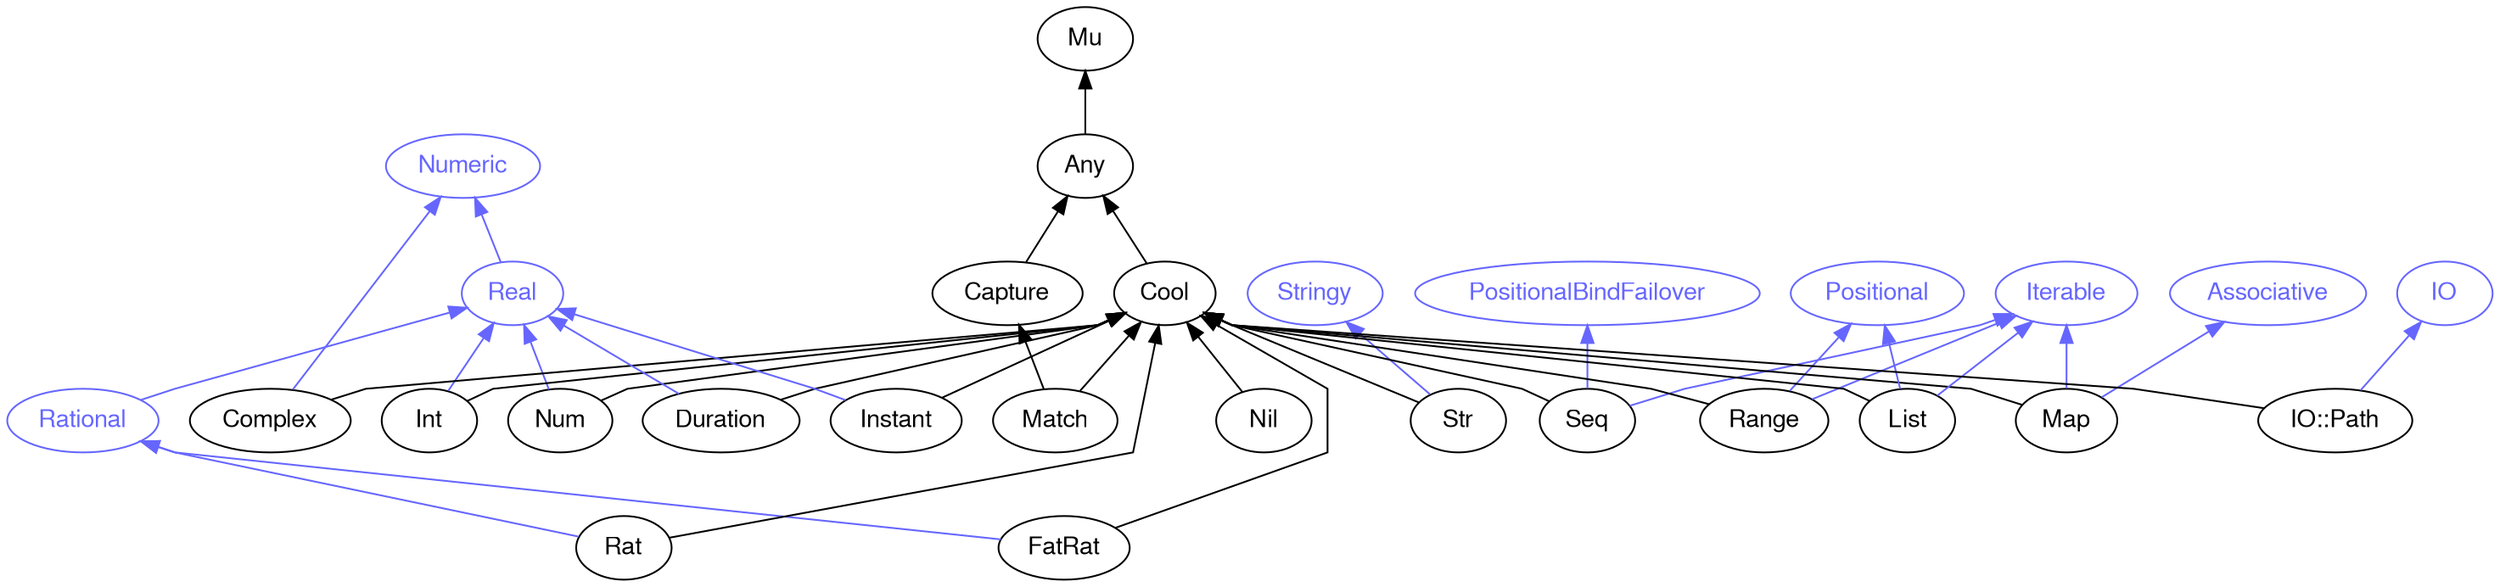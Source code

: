 digraph "perl6-type-graph" {
    rankdir=BT;
    splines=polyline;
    overlap=false; 
    // Types
    "Cool" [color="#000000", fontcolor="#000000", href="/type/Cool", fontname="FreeSans"];
    "Mu" [color="#000000", fontcolor="#000000", href="/type/Mu", fontname="FreeSans"];
    "Any" [color="#000000", fontcolor="#000000", href="/type/Any", fontname="FreeSans"];
    "Nil" [color="#000000", fontcolor="#000000", href="/type/Nil", fontname="FreeSans"];
    "Numeric" [color="#6666FF", fontcolor="#6666FF", href="/type/Numeric", fontname="FreeSans"];
    "Real" [color="#6666FF", fontcolor="#6666FF", href="/type/Real", fontname="FreeSans"];
    "Num" [color="#000000", fontcolor="#000000", href="/type/Num", fontname="FreeSans"];
    "Stringy" [color="#6666FF", fontcolor="#6666FF", href="/type/Stringy", fontname="FreeSans"];
    "Str" [color="#000000", fontcolor="#000000", href="/type/Str", fontname="FreeSans"];
    "Int" [color="#000000", fontcolor="#000000", href="/type/Int", fontname="FreeSans"];
    "Complex" [color="#000000", fontcolor="#000000", href="/type/Complex", fontname="FreeSans"];
    "Iterable" [color="#6666FF", fontcolor="#6666FF", href="/type/Iterable", fontname="FreeSans"];
    "PositionalBindFailover" [color="#6666FF", fontcolor="#6666FF", href="/type/PositionalBindFailover", fontname="FreeSans"];
    "Seq" [color="#000000", fontcolor="#000000", href="/type/Seq", fontname="FreeSans"];
    "Rational" [color="#6666FF", fontcolor="#6666FF", href="/type/Rational", fontname="FreeSans"];
    "FatRat" [color="#000000", fontcolor="#000000", href="/type/FatRat", fontname="FreeSans"];
    "Positional" [color="#6666FF", fontcolor="#6666FF", href="/type/Positional", fontname="FreeSans"];
    "Range" [color="#000000", fontcolor="#000000", href="/type/Range", fontname="FreeSans"];
    "Associative" [color="#6666FF", fontcolor="#6666FF", href="/type/Associative", fontname="FreeSans"];
    "Map" [color="#000000", fontcolor="#000000", href="/type/Map", fontname="FreeSans"];
    "List" [color="#000000", fontcolor="#000000", href="/type/List", fontname="FreeSans"];
    "Duration" [color="#000000", fontcolor="#000000", href="/type/Duration", fontname="FreeSans"];
    "IO" [color="#6666FF", fontcolor="#6666FF", href="/type/IO", fontname="FreeSans"];
    "IO::Path" [color="#000000", fontcolor="#000000", href="/type/IO::Path", fontname="FreeSans"];
    "Rat" [color="#000000", fontcolor="#000000", href="/type/Rat", fontname="FreeSans"];
    "Instant" [color="#000000", fontcolor="#000000", href="/type/Instant", fontname="FreeSans"];
    "Capture" [color="#000000", fontcolor="#000000", href="/type/Capture", fontname="FreeSans"];
    "Match" [color="#000000", fontcolor="#000000", href="/type/Match", fontname="FreeSans"];

    // Superclasses
    "Cool" -> "Any" [color="#000000"];
    "Any" -> "Mu" [color="#000000"];
    "Nil" -> "Cool" [color="#000000"];
    "Num" -> "Cool" [color="#000000"];
    "Str" -> "Cool" [color="#000000"];
    "Int" -> "Cool" [color="#000000"];
    "Complex" -> "Cool" [color="#000000"];
    "Seq" -> "Cool" [color="#000000"];
    "FatRat" -> "Cool" [color="#000000"];
    "Range" -> "Cool" [color="#000000"];
    "Map" -> "Cool" [color="#000000"];
    "List" -> "Cool" [color="#000000"];
    "Duration" -> "Cool" [color="#000000"];
    "IO::Path" -> "Cool" [color="#000000"];
    "Rat" -> "Cool" [color="#000000"];
    "Instant" -> "Cool" [color="#000000"];
    "Capture" -> "Any" [color="#000000"];
    "Match" -> "Capture" [color="#000000"];
    "Match" -> "Cool" [color="#000000"];

    // Roles
    "Real" -> "Numeric" [color="#6666FF"];
    "Num" -> "Real" [color="#6666FF"];
    "Str" -> "Stringy" [color="#6666FF"];
    "Int" -> "Real" [color="#6666FF"];
    "Complex" -> "Numeric" [color="#6666FF"];
    "Seq" -> "Iterable" [color="#6666FF"];
    "Seq" -> "PositionalBindFailover" [color="#6666FF"];
    "Rational" -> "Real" [color="#6666FF"];
    "FatRat" -> "Rational" [color="#6666FF"];
    "Range" -> "Positional" [color="#6666FF"];
    "Range" -> "Iterable" [color="#6666FF"];
    "Map" -> "Iterable" [color="#6666FF"];
    "Map" -> "Associative" [color="#6666FF"];
    "List" -> "Positional" [color="#6666FF"];
    "List" -> "Iterable" [color="#6666FF"];
    "Duration" -> "Real" [color="#6666FF"];
    "IO::Path" -> "IO" [color="#6666FF"];
    "Rat" -> "Rational" [color="#6666FF"];
    "Instant" -> "Real" [color="#6666FF"];
}
